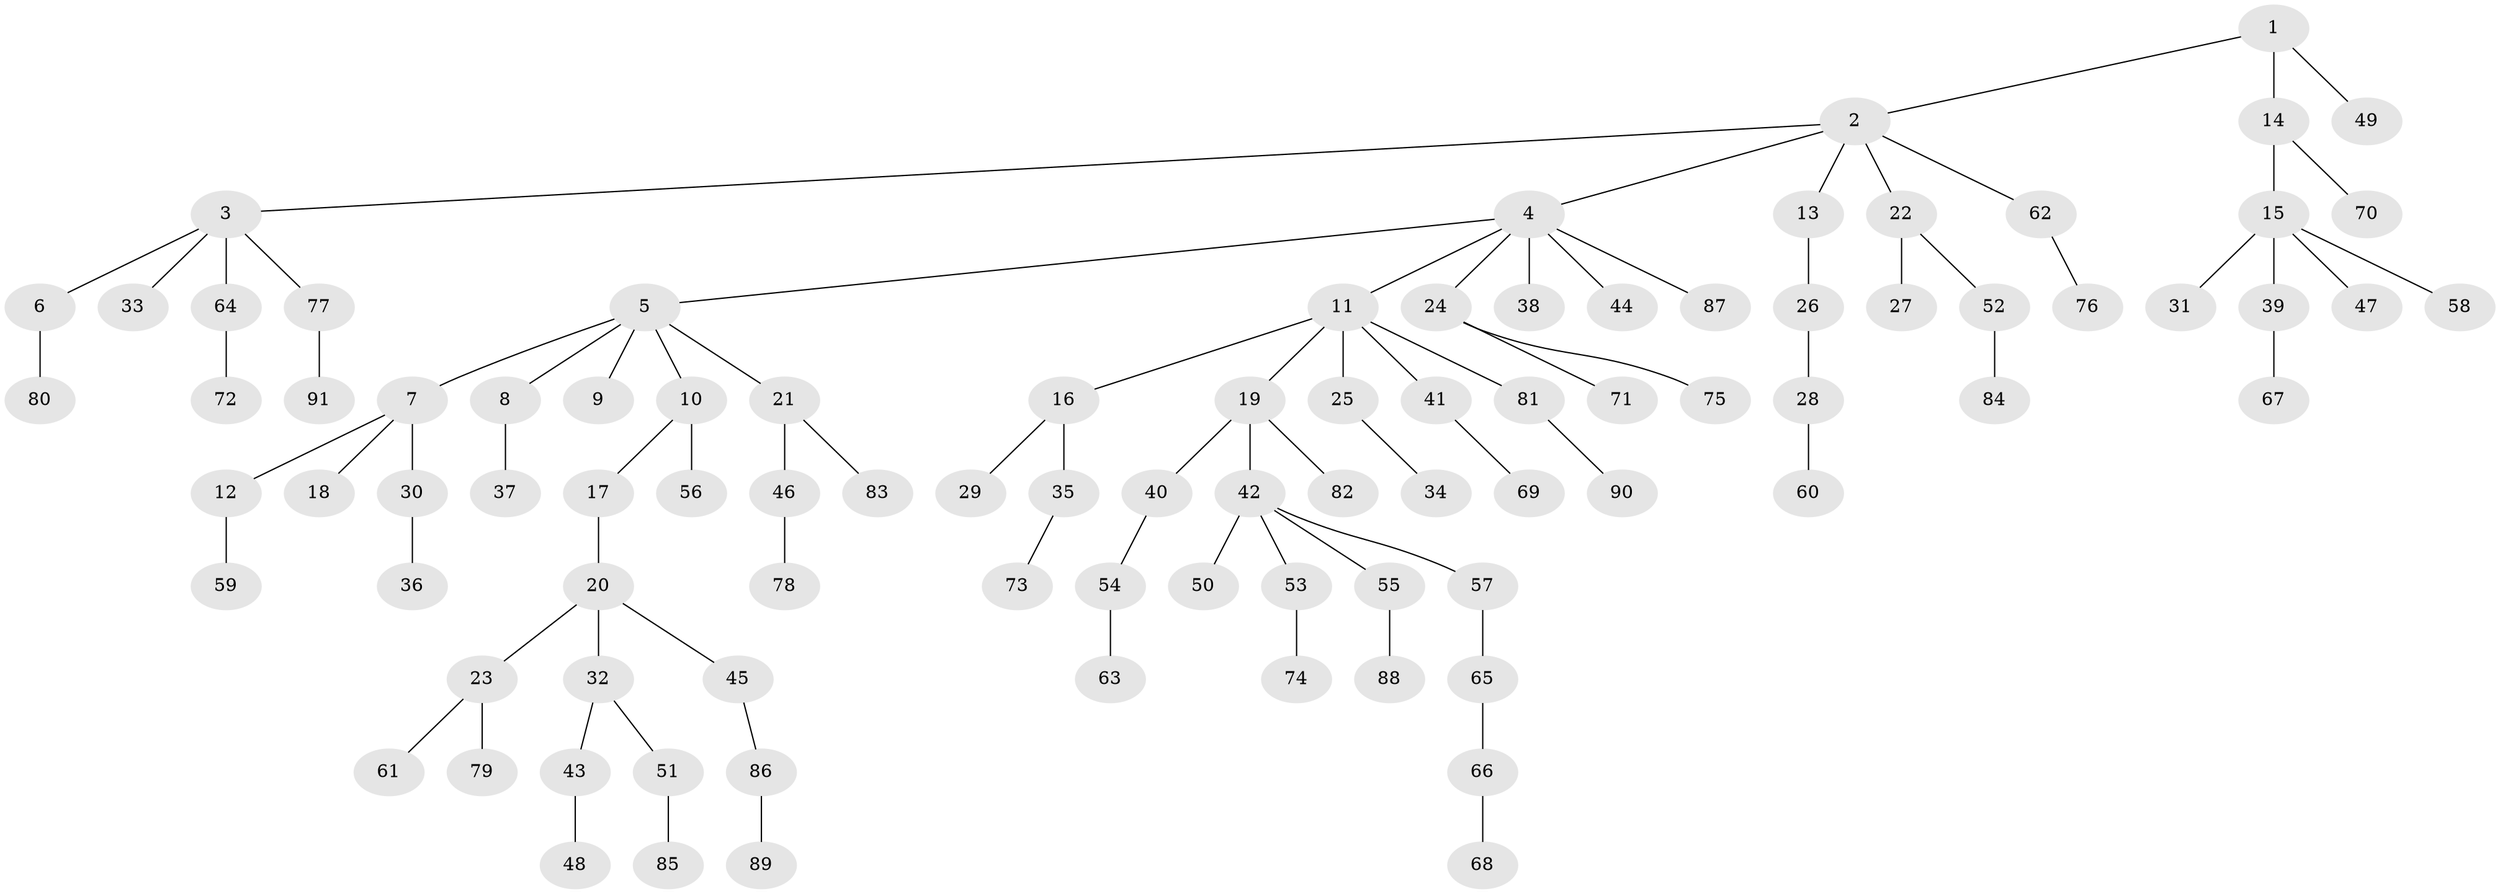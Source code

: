 // Generated by graph-tools (version 1.1) at 2025/15/03/09/25 04:15:37]
// undirected, 91 vertices, 90 edges
graph export_dot {
graph [start="1"]
  node [color=gray90,style=filled];
  1;
  2;
  3;
  4;
  5;
  6;
  7;
  8;
  9;
  10;
  11;
  12;
  13;
  14;
  15;
  16;
  17;
  18;
  19;
  20;
  21;
  22;
  23;
  24;
  25;
  26;
  27;
  28;
  29;
  30;
  31;
  32;
  33;
  34;
  35;
  36;
  37;
  38;
  39;
  40;
  41;
  42;
  43;
  44;
  45;
  46;
  47;
  48;
  49;
  50;
  51;
  52;
  53;
  54;
  55;
  56;
  57;
  58;
  59;
  60;
  61;
  62;
  63;
  64;
  65;
  66;
  67;
  68;
  69;
  70;
  71;
  72;
  73;
  74;
  75;
  76;
  77;
  78;
  79;
  80;
  81;
  82;
  83;
  84;
  85;
  86;
  87;
  88;
  89;
  90;
  91;
  1 -- 2;
  1 -- 14;
  1 -- 49;
  2 -- 3;
  2 -- 4;
  2 -- 13;
  2 -- 22;
  2 -- 62;
  3 -- 6;
  3 -- 33;
  3 -- 64;
  3 -- 77;
  4 -- 5;
  4 -- 11;
  4 -- 24;
  4 -- 38;
  4 -- 44;
  4 -- 87;
  5 -- 7;
  5 -- 8;
  5 -- 9;
  5 -- 10;
  5 -- 21;
  6 -- 80;
  7 -- 12;
  7 -- 18;
  7 -- 30;
  8 -- 37;
  10 -- 17;
  10 -- 56;
  11 -- 16;
  11 -- 19;
  11 -- 25;
  11 -- 41;
  11 -- 81;
  12 -- 59;
  13 -- 26;
  14 -- 15;
  14 -- 70;
  15 -- 31;
  15 -- 39;
  15 -- 47;
  15 -- 58;
  16 -- 29;
  16 -- 35;
  17 -- 20;
  19 -- 40;
  19 -- 42;
  19 -- 82;
  20 -- 23;
  20 -- 32;
  20 -- 45;
  21 -- 46;
  21 -- 83;
  22 -- 27;
  22 -- 52;
  23 -- 61;
  23 -- 79;
  24 -- 71;
  24 -- 75;
  25 -- 34;
  26 -- 28;
  28 -- 60;
  30 -- 36;
  32 -- 43;
  32 -- 51;
  35 -- 73;
  39 -- 67;
  40 -- 54;
  41 -- 69;
  42 -- 50;
  42 -- 53;
  42 -- 55;
  42 -- 57;
  43 -- 48;
  45 -- 86;
  46 -- 78;
  51 -- 85;
  52 -- 84;
  53 -- 74;
  54 -- 63;
  55 -- 88;
  57 -- 65;
  62 -- 76;
  64 -- 72;
  65 -- 66;
  66 -- 68;
  77 -- 91;
  81 -- 90;
  86 -- 89;
}
